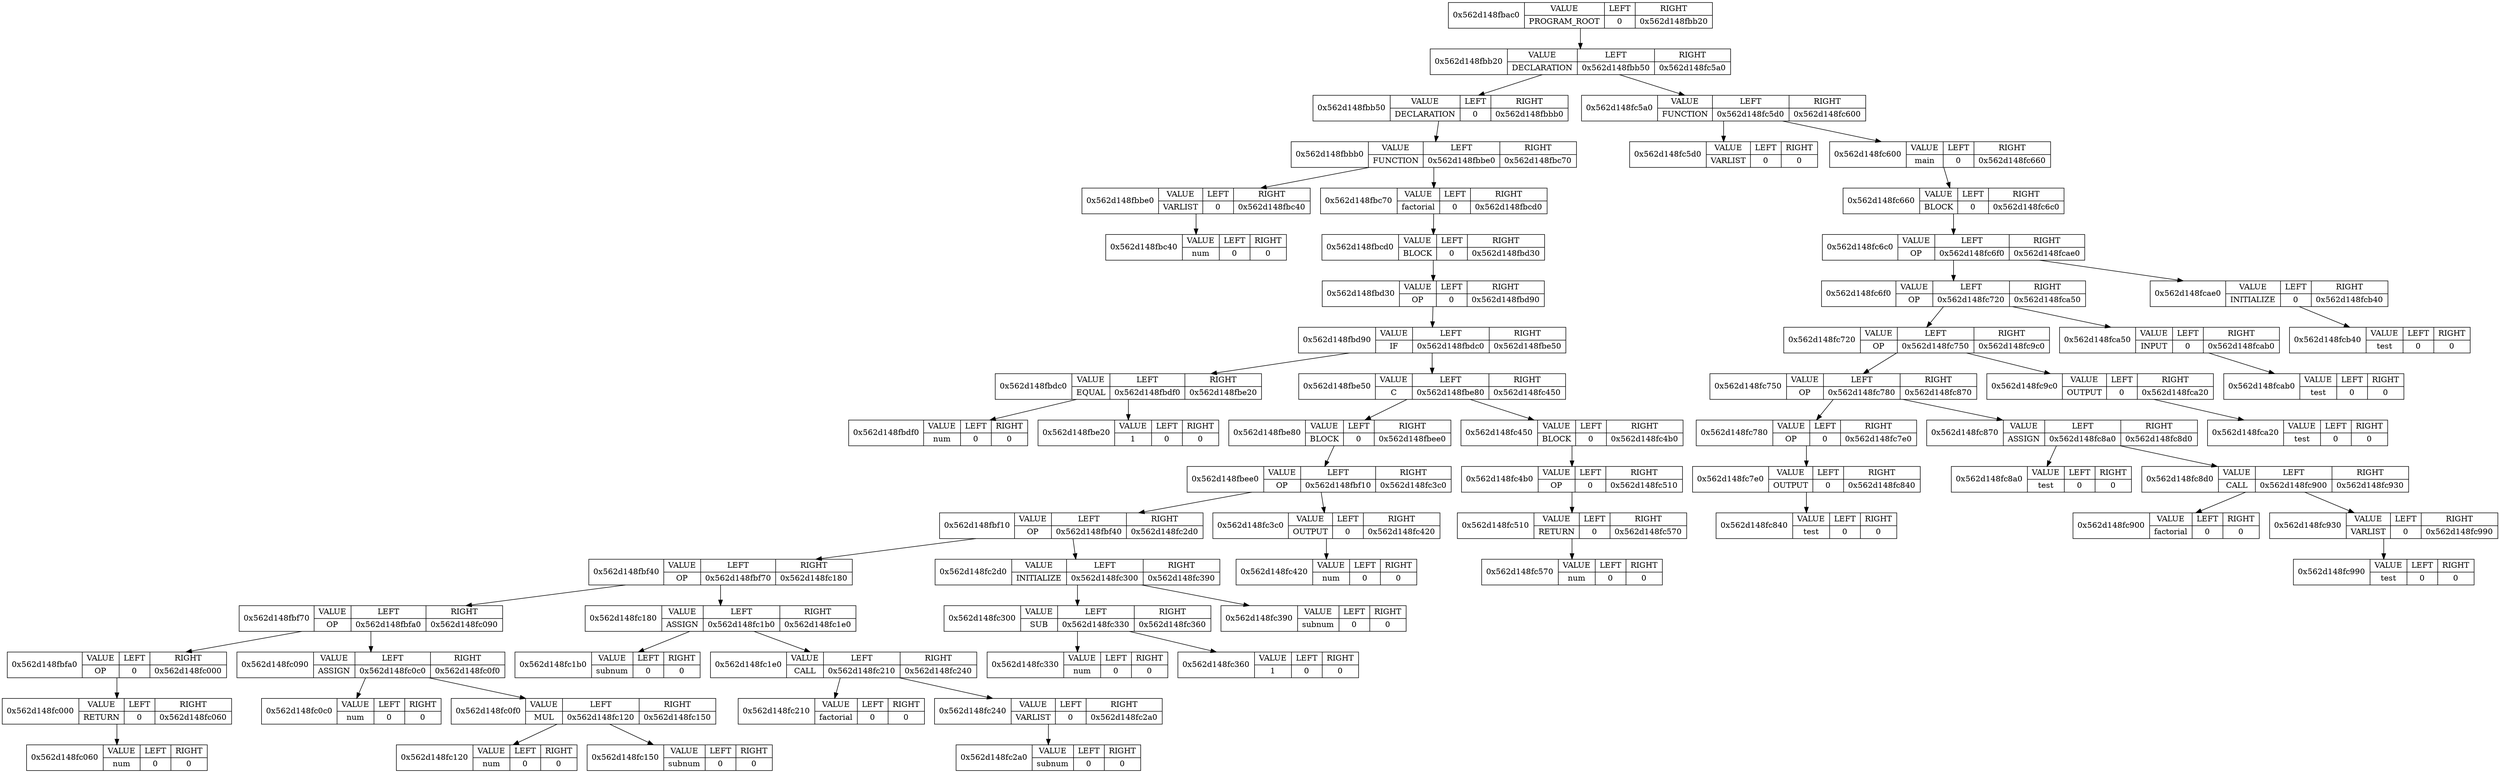 digraph {
node0x562d148fbac0[label="{0x562d148fbac0}|{VALUE|PROGRAM_ROOT}|{LEFT|0}|{RIGHT|0x562d148fbb20}",shape=record];
node0x562d148fbb20[label="{0x562d148fbb20}|{VALUE|DECLARATION}|{LEFT|0x562d148fbb50}|{RIGHT|0x562d148fc5a0}",shape=record];
node0x562d148fbb50[label="{0x562d148fbb50}|{VALUE|DECLARATION}|{LEFT|0}|{RIGHT|0x562d148fbbb0}",shape=record];
node0x562d148fbbb0[label="{0x562d148fbbb0}|{VALUE|FUNCTION}|{LEFT|0x562d148fbbe0}|{RIGHT|0x562d148fbc70}",shape=record];
node0x562d148fbbe0[label="{0x562d148fbbe0}|{VALUE|VARLIST}|{LEFT|0}|{RIGHT|0x562d148fbc40}",shape=record];
node0x562d148fbc40[label="{0x562d148fbc40}|{VALUE|num}|{LEFT|0}|{RIGHT|0}",shape=record];
node0x562d148fbbe0 -> node0x562d148fbc40;
node0x562d148fbbb0 -> node0x562d148fbbe0;
node0x562d148fbc70[label="{0x562d148fbc70}|{VALUE|factorial}|{LEFT|0}|{RIGHT|0x562d148fbcd0}",shape=record];
node0x562d148fbcd0[label="{0x562d148fbcd0}|{VALUE|BLOCK}|{LEFT|0}|{RIGHT|0x562d148fbd30}",shape=record];
node0x562d148fbd30[label="{0x562d148fbd30}|{VALUE|OP}|{LEFT|0}|{RIGHT|0x562d148fbd90}",shape=record];
node0x562d148fbd90[label="{0x562d148fbd90}|{VALUE|IF}|{LEFT|0x562d148fbdc0}|{RIGHT|0x562d148fbe50}",shape=record];
node0x562d148fbdc0[label="{0x562d148fbdc0}|{VALUE|EQUAL}|{LEFT|0x562d148fbdf0}|{RIGHT|0x562d148fbe20}",shape=record];
node0x562d148fbdf0[label="{0x562d148fbdf0}|{VALUE|num}|{LEFT|0}|{RIGHT|0}",shape=record];
node0x562d148fbdc0 -> node0x562d148fbdf0;
node0x562d148fbe20[label="{0x562d148fbe20}|{VALUE|1}|{LEFT|0}|{RIGHT|0}",shape=record];
node0x562d148fbdc0 -> node0x562d148fbe20;
node0x562d148fbd90 -> node0x562d148fbdc0;
node0x562d148fbe50[label="{0x562d148fbe50}|{VALUE|C}|{LEFT|0x562d148fbe80}|{RIGHT|0x562d148fc450}",shape=record];
node0x562d148fbe80[label="{0x562d148fbe80}|{VALUE|BLOCK}|{LEFT|0}|{RIGHT|0x562d148fbee0}",shape=record];
node0x562d148fbee0[label="{0x562d148fbee0}|{VALUE|OP}|{LEFT|0x562d148fbf10}|{RIGHT|0x562d148fc3c0}",shape=record];
node0x562d148fbf10[label="{0x562d148fbf10}|{VALUE|OP}|{LEFT|0x562d148fbf40}|{RIGHT|0x562d148fc2d0}",shape=record];
node0x562d148fbf40[label="{0x562d148fbf40}|{VALUE|OP}|{LEFT|0x562d148fbf70}|{RIGHT|0x562d148fc180}",shape=record];
node0x562d148fbf70[label="{0x562d148fbf70}|{VALUE|OP}|{LEFT|0x562d148fbfa0}|{RIGHT|0x562d148fc090}",shape=record];
node0x562d148fbfa0[label="{0x562d148fbfa0}|{VALUE|OP}|{LEFT|0}|{RIGHT|0x562d148fc000}",shape=record];
node0x562d148fc000[label="{0x562d148fc000}|{VALUE|RETURN}|{LEFT|0}|{RIGHT|0x562d148fc060}",shape=record];
node0x562d148fc060[label="{0x562d148fc060}|{VALUE|num}|{LEFT|0}|{RIGHT|0}",shape=record];
node0x562d148fc000 -> node0x562d148fc060;
node0x562d148fbfa0 -> node0x562d148fc000;
node0x562d148fbf70 -> node0x562d148fbfa0;
node0x562d148fc090[label="{0x562d148fc090}|{VALUE|ASSIGN}|{LEFT|0x562d148fc0c0}|{RIGHT|0x562d148fc0f0}",shape=record];
node0x562d148fc0c0[label="{0x562d148fc0c0}|{VALUE|num}|{LEFT|0}|{RIGHT|0}",shape=record];
node0x562d148fc090 -> node0x562d148fc0c0;
node0x562d148fc0f0[label="{0x562d148fc0f0}|{VALUE|MUL}|{LEFT|0x562d148fc120}|{RIGHT|0x562d148fc150}",shape=record];
node0x562d148fc120[label="{0x562d148fc120}|{VALUE|num}|{LEFT|0}|{RIGHT|0}",shape=record];
node0x562d148fc0f0 -> node0x562d148fc120;
node0x562d148fc150[label="{0x562d148fc150}|{VALUE|subnum}|{LEFT|0}|{RIGHT|0}",shape=record];
node0x562d148fc0f0 -> node0x562d148fc150;
node0x562d148fc090 -> node0x562d148fc0f0;
node0x562d148fbf70 -> node0x562d148fc090;
node0x562d148fbf40 -> node0x562d148fbf70;
node0x562d148fc180[label="{0x562d148fc180}|{VALUE|ASSIGN}|{LEFT|0x562d148fc1b0}|{RIGHT|0x562d148fc1e0}",shape=record];
node0x562d148fc1b0[label="{0x562d148fc1b0}|{VALUE|subnum}|{LEFT|0}|{RIGHT|0}",shape=record];
node0x562d148fc180 -> node0x562d148fc1b0;
node0x562d148fc1e0[label="{0x562d148fc1e0}|{VALUE|CALL}|{LEFT|0x562d148fc210}|{RIGHT|0x562d148fc240}",shape=record];
node0x562d148fc210[label="{0x562d148fc210}|{VALUE|factorial}|{LEFT|0}|{RIGHT|0}",shape=record];
node0x562d148fc1e0 -> node0x562d148fc210;
node0x562d148fc240[label="{0x562d148fc240}|{VALUE|VARLIST}|{LEFT|0}|{RIGHT|0x562d148fc2a0}",shape=record];
node0x562d148fc2a0[label="{0x562d148fc2a0}|{VALUE|subnum}|{LEFT|0}|{RIGHT|0}",shape=record];
node0x562d148fc240 -> node0x562d148fc2a0;
node0x562d148fc1e0 -> node0x562d148fc240;
node0x562d148fc180 -> node0x562d148fc1e0;
node0x562d148fbf40 -> node0x562d148fc180;
node0x562d148fbf10 -> node0x562d148fbf40;
node0x562d148fc2d0[label="{0x562d148fc2d0}|{VALUE|INITIALIZE}|{LEFT|0x562d148fc300}|{RIGHT|0x562d148fc390}",shape=record];
node0x562d148fc300[label="{0x562d148fc300}|{VALUE|SUB}|{LEFT|0x562d148fc330}|{RIGHT|0x562d148fc360}",shape=record];
node0x562d148fc330[label="{0x562d148fc330}|{VALUE|num}|{LEFT|0}|{RIGHT|0}",shape=record];
node0x562d148fc300 -> node0x562d148fc330;
node0x562d148fc360[label="{0x562d148fc360}|{VALUE|1}|{LEFT|0}|{RIGHT|0}",shape=record];
node0x562d148fc300 -> node0x562d148fc360;
node0x562d148fc2d0 -> node0x562d148fc300;
node0x562d148fc390[label="{0x562d148fc390}|{VALUE|subnum}|{LEFT|0}|{RIGHT|0}",shape=record];
node0x562d148fc2d0 -> node0x562d148fc390;
node0x562d148fbf10 -> node0x562d148fc2d0;
node0x562d148fbee0 -> node0x562d148fbf10;
node0x562d148fc3c0[label="{0x562d148fc3c0}|{VALUE|OUTPUT}|{LEFT|0}|{RIGHT|0x562d148fc420}",shape=record];
node0x562d148fc420[label="{0x562d148fc420}|{VALUE|num}|{LEFT|0}|{RIGHT|0}",shape=record];
node0x562d148fc3c0 -> node0x562d148fc420;
node0x562d148fbee0 -> node0x562d148fc3c0;
node0x562d148fbe80 -> node0x562d148fbee0;
node0x562d148fbe50 -> node0x562d148fbe80;
node0x562d148fc450[label="{0x562d148fc450}|{VALUE|BLOCK}|{LEFT|0}|{RIGHT|0x562d148fc4b0}",shape=record];
node0x562d148fc4b0[label="{0x562d148fc4b0}|{VALUE|OP}|{LEFT|0}|{RIGHT|0x562d148fc510}",shape=record];
node0x562d148fc510[label="{0x562d148fc510}|{VALUE|RETURN}|{LEFT|0}|{RIGHT|0x562d148fc570}",shape=record];
node0x562d148fc570[label="{0x562d148fc570}|{VALUE|num}|{LEFT|0}|{RIGHT|0}",shape=record];
node0x562d148fc510 -> node0x562d148fc570;
node0x562d148fc4b0 -> node0x562d148fc510;
node0x562d148fc450 -> node0x562d148fc4b0;
node0x562d148fbe50 -> node0x562d148fc450;
node0x562d148fbd90 -> node0x562d148fbe50;
node0x562d148fbd30 -> node0x562d148fbd90;
node0x562d148fbcd0 -> node0x562d148fbd30;
node0x562d148fbc70 -> node0x562d148fbcd0;
node0x562d148fbbb0 -> node0x562d148fbc70;
node0x562d148fbb50 -> node0x562d148fbbb0;
node0x562d148fbb20 -> node0x562d148fbb50;
node0x562d148fc5a0[label="{0x562d148fc5a0}|{VALUE|FUNCTION}|{LEFT|0x562d148fc5d0}|{RIGHT|0x562d148fc600}",shape=record];
node0x562d148fc5d0[label="{0x562d148fc5d0}|{VALUE|VARLIST}|{LEFT|0}|{RIGHT|0}",shape=record];
node0x562d148fc5a0 -> node0x562d148fc5d0;
node0x562d148fc600[label="{0x562d148fc600}|{VALUE|main}|{LEFT|0}|{RIGHT|0x562d148fc660}",shape=record];
node0x562d148fc660[label="{0x562d148fc660}|{VALUE|BLOCK}|{LEFT|0}|{RIGHT|0x562d148fc6c0}",shape=record];
node0x562d148fc6c0[label="{0x562d148fc6c0}|{VALUE|OP}|{LEFT|0x562d148fc6f0}|{RIGHT|0x562d148fcae0}",shape=record];
node0x562d148fc6f0[label="{0x562d148fc6f0}|{VALUE|OP}|{LEFT|0x562d148fc720}|{RIGHT|0x562d148fca50}",shape=record];
node0x562d148fc720[label="{0x562d148fc720}|{VALUE|OP}|{LEFT|0x562d148fc750}|{RIGHT|0x562d148fc9c0}",shape=record];
node0x562d148fc750[label="{0x562d148fc750}|{VALUE|OP}|{LEFT|0x562d148fc780}|{RIGHT|0x562d148fc870}",shape=record];
node0x562d148fc780[label="{0x562d148fc780}|{VALUE|OP}|{LEFT|0}|{RIGHT|0x562d148fc7e0}",shape=record];
node0x562d148fc7e0[label="{0x562d148fc7e0}|{VALUE|OUTPUT}|{LEFT|0}|{RIGHT|0x562d148fc840}",shape=record];
node0x562d148fc840[label="{0x562d148fc840}|{VALUE|test}|{LEFT|0}|{RIGHT|0}",shape=record];
node0x562d148fc7e0 -> node0x562d148fc840;
node0x562d148fc780 -> node0x562d148fc7e0;
node0x562d148fc750 -> node0x562d148fc780;
node0x562d148fc870[label="{0x562d148fc870}|{VALUE|ASSIGN}|{LEFT|0x562d148fc8a0}|{RIGHT|0x562d148fc8d0}",shape=record];
node0x562d148fc8a0[label="{0x562d148fc8a0}|{VALUE|test}|{LEFT|0}|{RIGHT|0}",shape=record];
node0x562d148fc870 -> node0x562d148fc8a0;
node0x562d148fc8d0[label="{0x562d148fc8d0}|{VALUE|CALL}|{LEFT|0x562d148fc900}|{RIGHT|0x562d148fc930}",shape=record];
node0x562d148fc900[label="{0x562d148fc900}|{VALUE|factorial}|{LEFT|0}|{RIGHT|0}",shape=record];
node0x562d148fc8d0 -> node0x562d148fc900;
node0x562d148fc930[label="{0x562d148fc930}|{VALUE|VARLIST}|{LEFT|0}|{RIGHT|0x562d148fc990}",shape=record];
node0x562d148fc990[label="{0x562d148fc990}|{VALUE|test}|{LEFT|0}|{RIGHT|0}",shape=record];
node0x562d148fc930 -> node0x562d148fc990;
node0x562d148fc8d0 -> node0x562d148fc930;
node0x562d148fc870 -> node0x562d148fc8d0;
node0x562d148fc750 -> node0x562d148fc870;
node0x562d148fc720 -> node0x562d148fc750;
node0x562d148fc9c0[label="{0x562d148fc9c0}|{VALUE|OUTPUT}|{LEFT|0}|{RIGHT|0x562d148fca20}",shape=record];
node0x562d148fca20[label="{0x562d148fca20}|{VALUE|test}|{LEFT|0}|{RIGHT|0}",shape=record];
node0x562d148fc9c0 -> node0x562d148fca20;
node0x562d148fc720 -> node0x562d148fc9c0;
node0x562d148fc6f0 -> node0x562d148fc720;
node0x562d148fca50[label="{0x562d148fca50}|{VALUE|INPUT}|{LEFT|0}|{RIGHT|0x562d148fcab0}",shape=record];
node0x562d148fcab0[label="{0x562d148fcab0}|{VALUE|test}|{LEFT|0}|{RIGHT|0}",shape=record];
node0x562d148fca50 -> node0x562d148fcab0;
node0x562d148fc6f0 -> node0x562d148fca50;
node0x562d148fc6c0 -> node0x562d148fc6f0;
node0x562d148fcae0[label="{0x562d148fcae0}|{VALUE|INITIALIZE}|{LEFT|0}|{RIGHT|0x562d148fcb40}",shape=record];
node0x562d148fcb40[label="{0x562d148fcb40}|{VALUE|test}|{LEFT|0}|{RIGHT|0}",shape=record];
node0x562d148fcae0 -> node0x562d148fcb40;
node0x562d148fc6c0 -> node0x562d148fcae0;
node0x562d148fc660 -> node0x562d148fc6c0;
node0x562d148fc600 -> node0x562d148fc660;
node0x562d148fc5a0 -> node0x562d148fc600;
node0x562d148fbb20 -> node0x562d148fc5a0;
node0x562d148fbac0 -> node0x562d148fbb20;
}